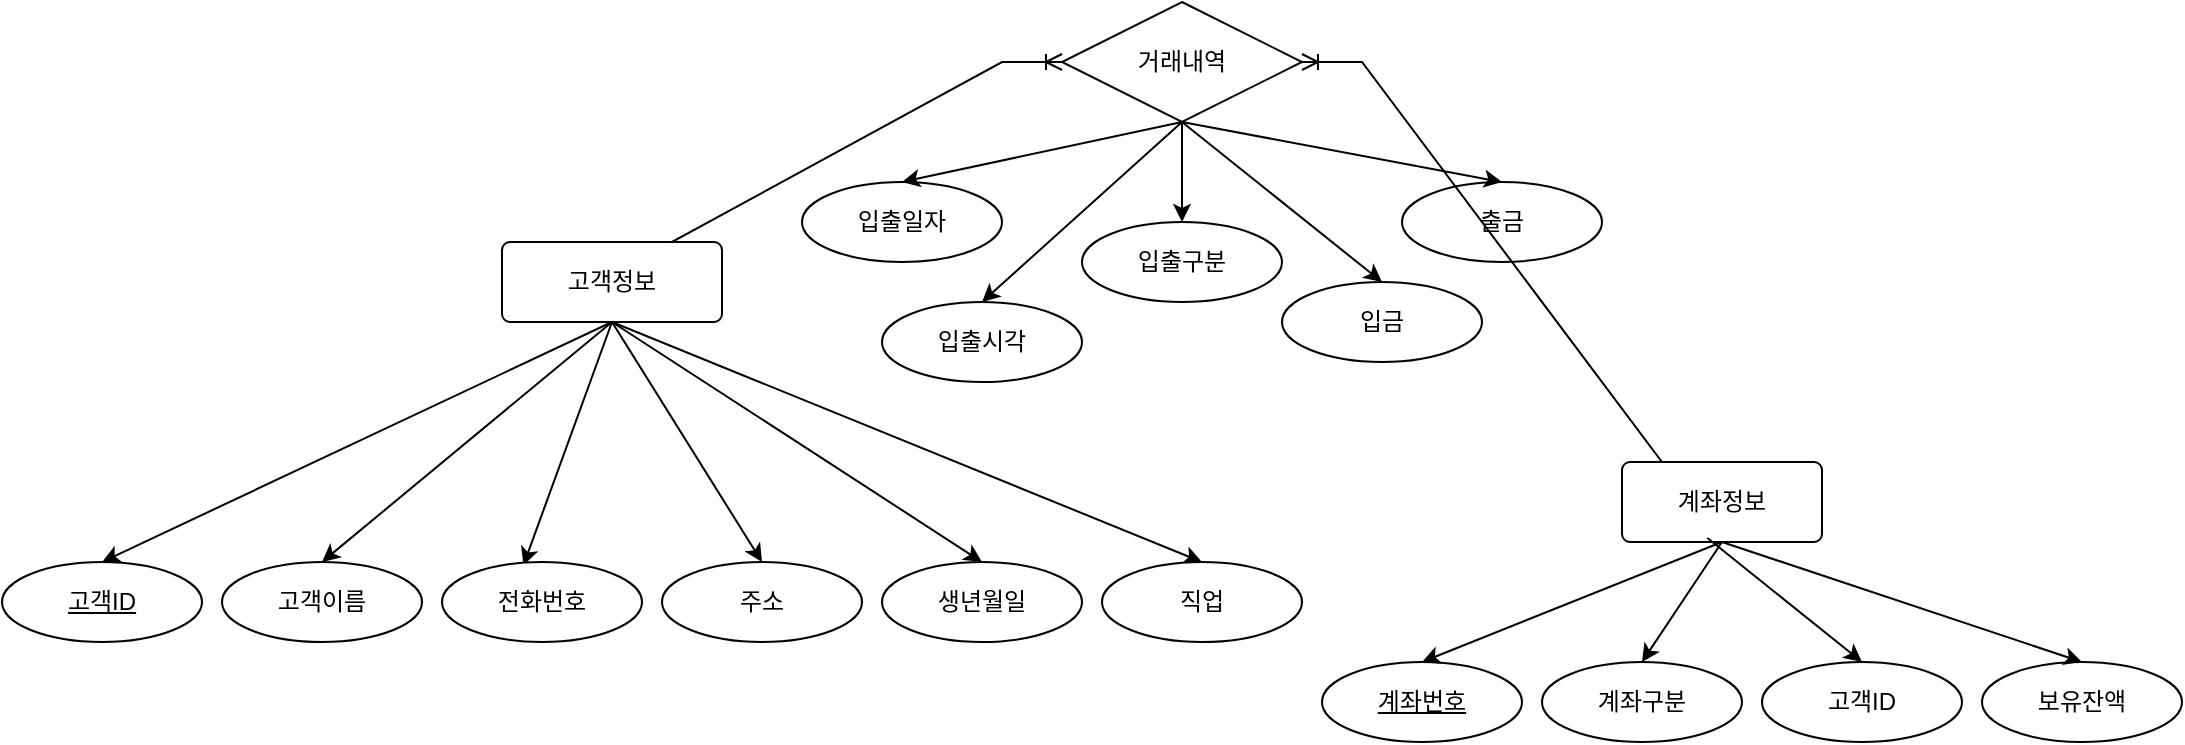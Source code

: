 <mxfile version="21.3.2" type="device">
  <diagram name="페이지-1" id="TXAw21Vn-HOKEwBjp5xd">
    <mxGraphModel dx="1588" dy="892" grid="1" gridSize="10" guides="1" tooltips="1" connect="1" arrows="1" fold="1" page="1" pageScale="1" pageWidth="4681" pageHeight="3300" math="0" shadow="0">
      <root>
        <mxCell id="0" />
        <mxCell id="1" parent="0" />
        <mxCell id="gAsIAId-F6kumP-rMcoh-8" style="rounded=0;orthogonalLoop=1;jettySize=auto;html=1;entryX=0.5;entryY=0;entryDx=0;entryDy=0;exitX=0.5;exitY=1;exitDx=0;exitDy=0;" parent="1" source="gAsIAId-F6kumP-rMcoh-1" target="gAsIAId-F6kumP-rMcoh-2" edge="1">
          <mxGeometry relative="1" as="geometry">
            <mxPoint x="355" y="550" as="sourcePoint" />
          </mxGeometry>
        </mxCell>
        <mxCell id="gAsIAId-F6kumP-rMcoh-9" style="rounded=0;orthogonalLoop=1;jettySize=auto;html=1;entryX=0.5;entryY=0;entryDx=0;entryDy=0;exitX=0.5;exitY=1;exitDx=0;exitDy=0;" parent="1" source="gAsIAId-F6kumP-rMcoh-1" target="gAsIAId-F6kumP-rMcoh-3" edge="1">
          <mxGeometry relative="1" as="geometry" />
        </mxCell>
        <mxCell id="gAsIAId-F6kumP-rMcoh-10" style="rounded=0;orthogonalLoop=1;jettySize=auto;html=1;entryX=0.407;entryY=0.042;entryDx=0;entryDy=0;entryPerimeter=0;exitX=0.5;exitY=1;exitDx=0;exitDy=0;" parent="1" source="gAsIAId-F6kumP-rMcoh-1" target="gAsIAId-F6kumP-rMcoh-4" edge="1">
          <mxGeometry relative="1" as="geometry" />
        </mxCell>
        <mxCell id="gAsIAId-F6kumP-rMcoh-11" style="rounded=0;orthogonalLoop=1;jettySize=auto;html=1;exitX=0.5;exitY=1;exitDx=0;exitDy=0;entryX=0.5;entryY=0;entryDx=0;entryDy=0;" parent="1" source="gAsIAId-F6kumP-rMcoh-1" target="gAsIAId-F6kumP-rMcoh-5" edge="1">
          <mxGeometry relative="1" as="geometry" />
        </mxCell>
        <mxCell id="gAsIAId-F6kumP-rMcoh-12" style="rounded=0;orthogonalLoop=1;jettySize=auto;html=1;exitX=0.5;exitY=1;exitDx=0;exitDy=0;entryX=0.5;entryY=0;entryDx=0;entryDy=0;" parent="1" source="gAsIAId-F6kumP-rMcoh-1" target="gAsIAId-F6kumP-rMcoh-6" edge="1">
          <mxGeometry relative="1" as="geometry" />
        </mxCell>
        <mxCell id="gAsIAId-F6kumP-rMcoh-13" style="rounded=0;orthogonalLoop=1;jettySize=auto;html=1;exitX=0.5;exitY=1;exitDx=0;exitDy=0;entryX=0.5;entryY=0;entryDx=0;entryDy=0;" parent="1" source="gAsIAId-F6kumP-rMcoh-1" target="gAsIAId-F6kumP-rMcoh-7" edge="1">
          <mxGeometry relative="1" as="geometry" />
        </mxCell>
        <mxCell id="gAsIAId-F6kumP-rMcoh-1" value="고객정보" style="rounded=1;arcSize=10;whiteSpace=wrap;html=1;align=center;" parent="1" vertex="1">
          <mxGeometry x="310" y="500" width="110" height="40" as="geometry" />
        </mxCell>
        <mxCell id="gAsIAId-F6kumP-rMcoh-2" value="고객ID" style="ellipse;whiteSpace=wrap;html=1;align=center;fontStyle=4;" parent="1" vertex="1">
          <mxGeometry x="60" y="660" width="100" height="40" as="geometry" />
        </mxCell>
        <mxCell id="gAsIAId-F6kumP-rMcoh-3" value="고객이름" style="ellipse;whiteSpace=wrap;html=1;align=center;" parent="1" vertex="1">
          <mxGeometry x="170" y="660" width="100" height="40" as="geometry" />
        </mxCell>
        <mxCell id="gAsIAId-F6kumP-rMcoh-4" value="전화번호" style="ellipse;whiteSpace=wrap;html=1;align=center;" parent="1" vertex="1">
          <mxGeometry x="280" y="660" width="100" height="40" as="geometry" />
        </mxCell>
        <mxCell id="gAsIAId-F6kumP-rMcoh-5" value="주소" style="ellipse;whiteSpace=wrap;html=1;align=center;" parent="1" vertex="1">
          <mxGeometry x="390" y="660" width="100" height="40" as="geometry" />
        </mxCell>
        <mxCell id="gAsIAId-F6kumP-rMcoh-6" value="생년월일" style="ellipse;whiteSpace=wrap;html=1;align=center;" parent="1" vertex="1">
          <mxGeometry x="500" y="660" width="100" height="40" as="geometry" />
        </mxCell>
        <mxCell id="gAsIAId-F6kumP-rMcoh-7" value="직업" style="ellipse;whiteSpace=wrap;html=1;align=center;" parent="1" vertex="1">
          <mxGeometry x="610" y="660" width="100" height="40" as="geometry" />
        </mxCell>
        <mxCell id="gAsIAId-F6kumP-rMcoh-15" value="계좌번호" style="ellipse;whiteSpace=wrap;html=1;align=center;fontStyle=4;" parent="1" vertex="1">
          <mxGeometry x="720" y="710" width="100" height="40" as="geometry" />
        </mxCell>
        <mxCell id="gAsIAId-F6kumP-rMcoh-16" value="입출일자" style="ellipse;whiteSpace=wrap;html=1;align=center;" parent="1" vertex="1">
          <mxGeometry x="460" y="470" width="100" height="40" as="geometry" />
        </mxCell>
        <mxCell id="gAsIAId-F6kumP-rMcoh-17" value="입출시각" style="ellipse;whiteSpace=wrap;html=1;align=center;" parent="1" vertex="1">
          <mxGeometry x="500" y="530" width="100" height="40" as="geometry" />
        </mxCell>
        <mxCell id="gAsIAId-F6kumP-rMcoh-18" value="입출구분" style="ellipse;whiteSpace=wrap;html=1;align=center;" parent="1" vertex="1">
          <mxGeometry x="600" y="490" width="100" height="40" as="geometry" />
        </mxCell>
        <mxCell id="gAsIAId-F6kumP-rMcoh-19" value="입금" style="ellipse;whiteSpace=wrap;html=1;align=center;" parent="1" vertex="1">
          <mxGeometry x="700" y="520" width="100" height="40" as="geometry" />
        </mxCell>
        <mxCell id="gAsIAId-F6kumP-rMcoh-20" value="출금" style="ellipse;whiteSpace=wrap;html=1;align=center;" parent="1" vertex="1">
          <mxGeometry x="760" y="470" width="100" height="40" as="geometry" />
        </mxCell>
        <mxCell id="gAsIAId-F6kumP-rMcoh-21" style="rounded=0;orthogonalLoop=1;jettySize=auto;html=1;entryX=0.5;entryY=0;entryDx=0;entryDy=0;exitX=0.5;exitY=1;exitDx=0;exitDy=0;" parent="1" source="bG6xPm5yPnjNGHDxtbHH-2" target="gAsIAId-F6kumP-rMcoh-15" edge="1">
          <mxGeometry relative="1" as="geometry">
            <mxPoint x="990" y="580" as="sourcePoint" />
            <mxPoint x="645" y="400" as="targetPoint" />
          </mxGeometry>
        </mxCell>
        <mxCell id="gAsIAId-F6kumP-rMcoh-22" style="rounded=0;orthogonalLoop=1;jettySize=auto;html=1;entryX=0.5;entryY=0;entryDx=0;entryDy=0;exitX=0.5;exitY=1;exitDx=0;exitDy=0;" parent="1" source="bG6xPm5yPnjNGHDxtbHH-1" target="gAsIAId-F6kumP-rMcoh-16" edge="1">
          <mxGeometry relative="1" as="geometry">
            <mxPoint x="660" y="500" as="sourcePoint" />
            <mxPoint x="550" y="640" as="targetPoint" />
          </mxGeometry>
        </mxCell>
        <mxCell id="gAsIAId-F6kumP-rMcoh-23" style="rounded=0;orthogonalLoop=1;jettySize=auto;html=1;entryX=0.5;entryY=0;entryDx=0;entryDy=0;exitX=0.5;exitY=1;exitDx=0;exitDy=0;" parent="1" source="bG6xPm5yPnjNGHDxtbHH-1" target="gAsIAId-F6kumP-rMcoh-17" edge="1">
          <mxGeometry relative="1" as="geometry">
            <mxPoint x="660" y="500" as="sourcePoint" />
            <mxPoint x="660" y="640" as="targetPoint" />
          </mxGeometry>
        </mxCell>
        <mxCell id="gAsIAId-F6kumP-rMcoh-24" style="rounded=0;orthogonalLoop=1;jettySize=auto;html=1;entryX=0.5;entryY=0;entryDx=0;entryDy=0;exitX=0.5;exitY=1;exitDx=0;exitDy=0;" parent="1" source="bG6xPm5yPnjNGHDxtbHH-1" target="gAsIAId-F6kumP-rMcoh-18" edge="1">
          <mxGeometry relative="1" as="geometry">
            <mxPoint x="660" y="500" as="sourcePoint" />
            <mxPoint x="770" y="640" as="targetPoint" />
          </mxGeometry>
        </mxCell>
        <mxCell id="gAsIAId-F6kumP-rMcoh-25" style="rounded=0;orthogonalLoop=1;jettySize=auto;html=1;entryX=0.5;entryY=0;entryDx=0;entryDy=0;" parent="1" target="gAsIAId-F6kumP-rMcoh-19" edge="1">
          <mxGeometry relative="1" as="geometry">
            <mxPoint x="650" y="440" as="sourcePoint" />
            <mxPoint x="880" y="640" as="targetPoint" />
          </mxGeometry>
        </mxCell>
        <mxCell id="gAsIAId-F6kumP-rMcoh-26" style="rounded=0;orthogonalLoop=1;jettySize=auto;html=1;entryX=0.5;entryY=0;entryDx=0;entryDy=0;exitX=0.5;exitY=1;exitDx=0;exitDy=0;" parent="1" source="bG6xPm5yPnjNGHDxtbHH-1" target="gAsIAId-F6kumP-rMcoh-20" edge="1">
          <mxGeometry relative="1" as="geometry">
            <mxPoint x="650" y="450" as="sourcePoint" />
            <mxPoint x="990" y="640" as="targetPoint" />
          </mxGeometry>
        </mxCell>
        <mxCell id="bG6xPm5yPnjNGHDxtbHH-1" value="거래내역" style="shape=rhombus;perimeter=rhombusPerimeter;whiteSpace=wrap;html=1;align=center;" vertex="1" parent="1">
          <mxGeometry x="590" y="380" width="120" height="60" as="geometry" />
        </mxCell>
        <mxCell id="bG6xPm5yPnjNGHDxtbHH-2" value="계좌정보" style="rounded=1;arcSize=10;whiteSpace=wrap;html=1;align=center;" vertex="1" parent="1">
          <mxGeometry x="870" y="610" width="100" height="40" as="geometry" />
        </mxCell>
        <mxCell id="bG6xPm5yPnjNGHDxtbHH-3" value="" style="edgeStyle=entityRelationEdgeStyle;fontSize=12;html=1;endArrow=ERoneToMany;rounded=0;exitX=0.5;exitY=0;exitDx=0;exitDy=0;entryX=1;entryY=0.5;entryDx=0;entryDy=0;" edge="1" parent="1" source="bG6xPm5yPnjNGHDxtbHH-2" target="bG6xPm5yPnjNGHDxtbHH-1">
          <mxGeometry width="100" height="100" relative="1" as="geometry">
            <mxPoint x="650" y="650" as="sourcePoint" />
            <mxPoint x="750" y="550" as="targetPoint" />
          </mxGeometry>
        </mxCell>
        <mxCell id="bG6xPm5yPnjNGHDxtbHH-4" value="" style="edgeStyle=entityRelationEdgeStyle;fontSize=12;html=1;endArrow=ERoneToMany;rounded=0;exitX=0.5;exitY=0;exitDx=0;exitDy=0;entryX=0;entryY=0.5;entryDx=0;entryDy=0;" edge="1" parent="1" source="gAsIAId-F6kumP-rMcoh-1" target="bG6xPm5yPnjNGHDxtbHH-1">
          <mxGeometry width="100" height="100" relative="1" as="geometry">
            <mxPoint x="650" y="650" as="sourcePoint" />
            <mxPoint x="750" y="550" as="targetPoint" />
          </mxGeometry>
        </mxCell>
        <mxCell id="bG6xPm5yPnjNGHDxtbHH-5" value="계좌구분" style="ellipse;whiteSpace=wrap;html=1;align=center;" vertex="1" parent="1">
          <mxGeometry x="830" y="710" width="100" height="40" as="geometry" />
        </mxCell>
        <mxCell id="bG6xPm5yPnjNGHDxtbHH-7" value="고객ID" style="ellipse;whiteSpace=wrap;html=1;align=center;" vertex="1" parent="1">
          <mxGeometry x="940" y="710" width="100" height="40" as="geometry" />
        </mxCell>
        <mxCell id="bG6xPm5yPnjNGHDxtbHH-8" value="보유잔액" style="ellipse;whiteSpace=wrap;html=1;align=center;" vertex="1" parent="1">
          <mxGeometry x="1050" y="710" width="100" height="40" as="geometry" />
        </mxCell>
        <mxCell id="bG6xPm5yPnjNGHDxtbHH-9" style="rounded=0;orthogonalLoop=1;jettySize=auto;html=1;entryX=0.5;entryY=0;entryDx=0;entryDy=0;exitX=0.5;exitY=1;exitDx=0;exitDy=0;" edge="1" parent="1" source="bG6xPm5yPnjNGHDxtbHH-2" target="bG6xPm5yPnjNGHDxtbHH-5">
          <mxGeometry relative="1" as="geometry">
            <mxPoint x="930" y="660" as="sourcePoint" />
            <mxPoint x="810" y="720" as="targetPoint" />
          </mxGeometry>
        </mxCell>
        <mxCell id="bG6xPm5yPnjNGHDxtbHH-10" style="rounded=0;orthogonalLoop=1;jettySize=auto;html=1;entryX=0.5;entryY=0;entryDx=0;entryDy=0;exitX=0.427;exitY=0.95;exitDx=0;exitDy=0;exitPerimeter=0;" edge="1" parent="1" source="bG6xPm5yPnjNGHDxtbHH-2" target="bG6xPm5yPnjNGHDxtbHH-7">
          <mxGeometry relative="1" as="geometry">
            <mxPoint x="920" y="650" as="sourcePoint" />
            <mxPoint x="930" y="720" as="targetPoint" />
          </mxGeometry>
        </mxCell>
        <mxCell id="bG6xPm5yPnjNGHDxtbHH-11" style="rounded=0;orthogonalLoop=1;jettySize=auto;html=1;entryX=0.5;entryY=0;entryDx=0;entryDy=0;" edge="1" parent="1" target="bG6xPm5yPnjNGHDxtbHH-8">
          <mxGeometry relative="1" as="geometry">
            <mxPoint x="920" y="650" as="sourcePoint" />
            <mxPoint x="1050" y="720" as="targetPoint" />
          </mxGeometry>
        </mxCell>
      </root>
    </mxGraphModel>
  </diagram>
</mxfile>
